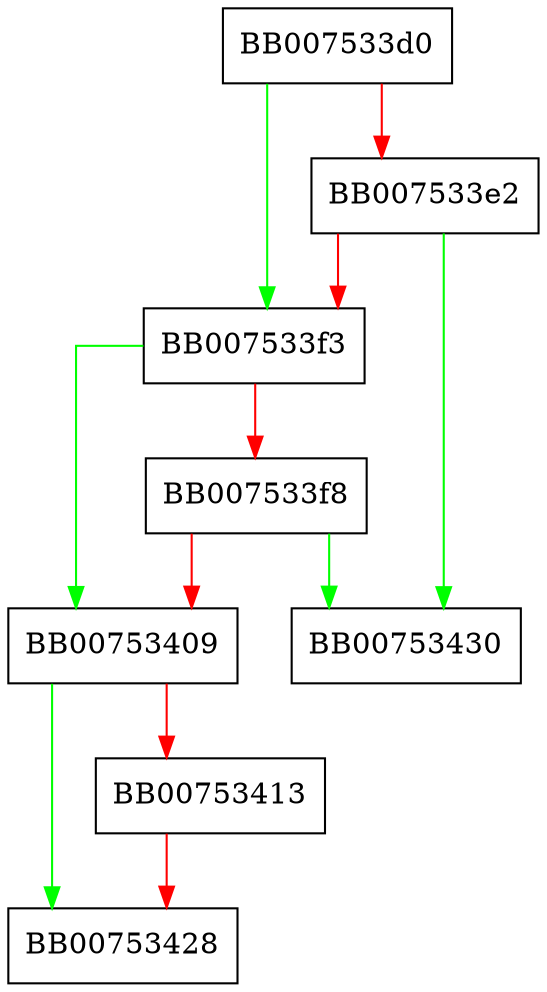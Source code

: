 digraph ossl_ec_GF2m_simple_group_get_curve {
  node [shape="box"];
  graph [splines=ortho];
  BB007533d0 -> BB007533f3 [color="green"];
  BB007533d0 -> BB007533e2 [color="red"];
  BB007533e2 -> BB00753430 [color="green"];
  BB007533e2 -> BB007533f3 [color="red"];
  BB007533f3 -> BB00753409 [color="green"];
  BB007533f3 -> BB007533f8 [color="red"];
  BB007533f8 -> BB00753430 [color="green"];
  BB007533f8 -> BB00753409 [color="red"];
  BB00753409 -> BB00753428 [color="green"];
  BB00753409 -> BB00753413 [color="red"];
  BB00753413 -> BB00753428 [color="red"];
}